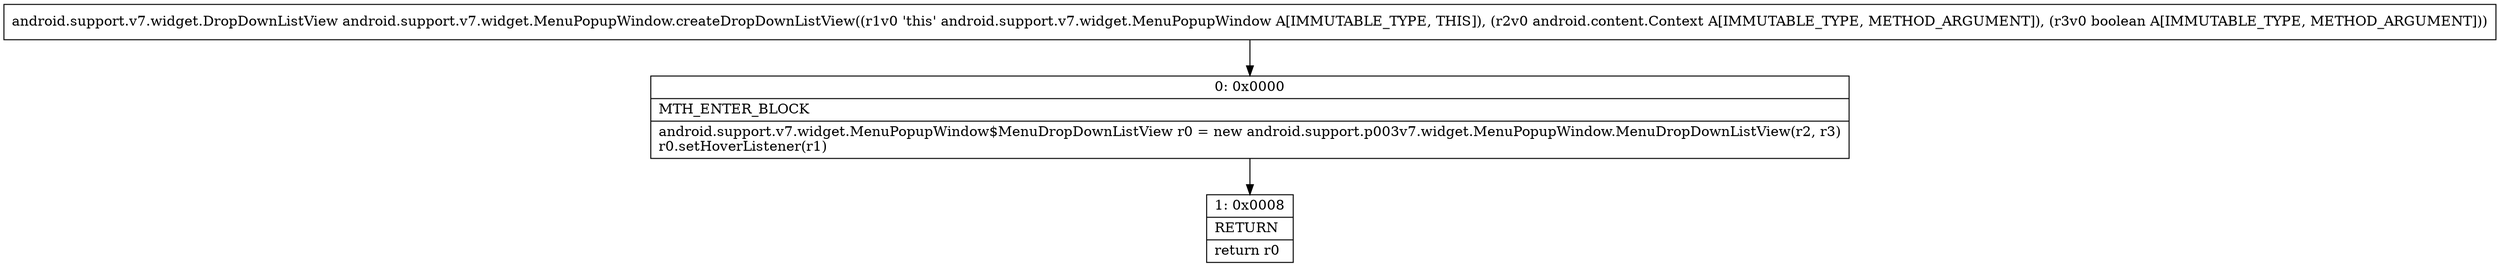 digraph "CFG forandroid.support.v7.widget.MenuPopupWindow.createDropDownListView(Landroid\/content\/Context;Z)Landroid\/support\/v7\/widget\/DropDownListView;" {
Node_0 [shape=record,label="{0\:\ 0x0000|MTH_ENTER_BLOCK\l|android.support.v7.widget.MenuPopupWindow$MenuDropDownListView r0 = new android.support.p003v7.widget.MenuPopupWindow.MenuDropDownListView(r2, r3)\lr0.setHoverListener(r1)\l}"];
Node_1 [shape=record,label="{1\:\ 0x0008|RETURN\l|return r0\l}"];
MethodNode[shape=record,label="{android.support.v7.widget.DropDownListView android.support.v7.widget.MenuPopupWindow.createDropDownListView((r1v0 'this' android.support.v7.widget.MenuPopupWindow A[IMMUTABLE_TYPE, THIS]), (r2v0 android.content.Context A[IMMUTABLE_TYPE, METHOD_ARGUMENT]), (r3v0 boolean A[IMMUTABLE_TYPE, METHOD_ARGUMENT])) }"];
MethodNode -> Node_0;
Node_0 -> Node_1;
}

